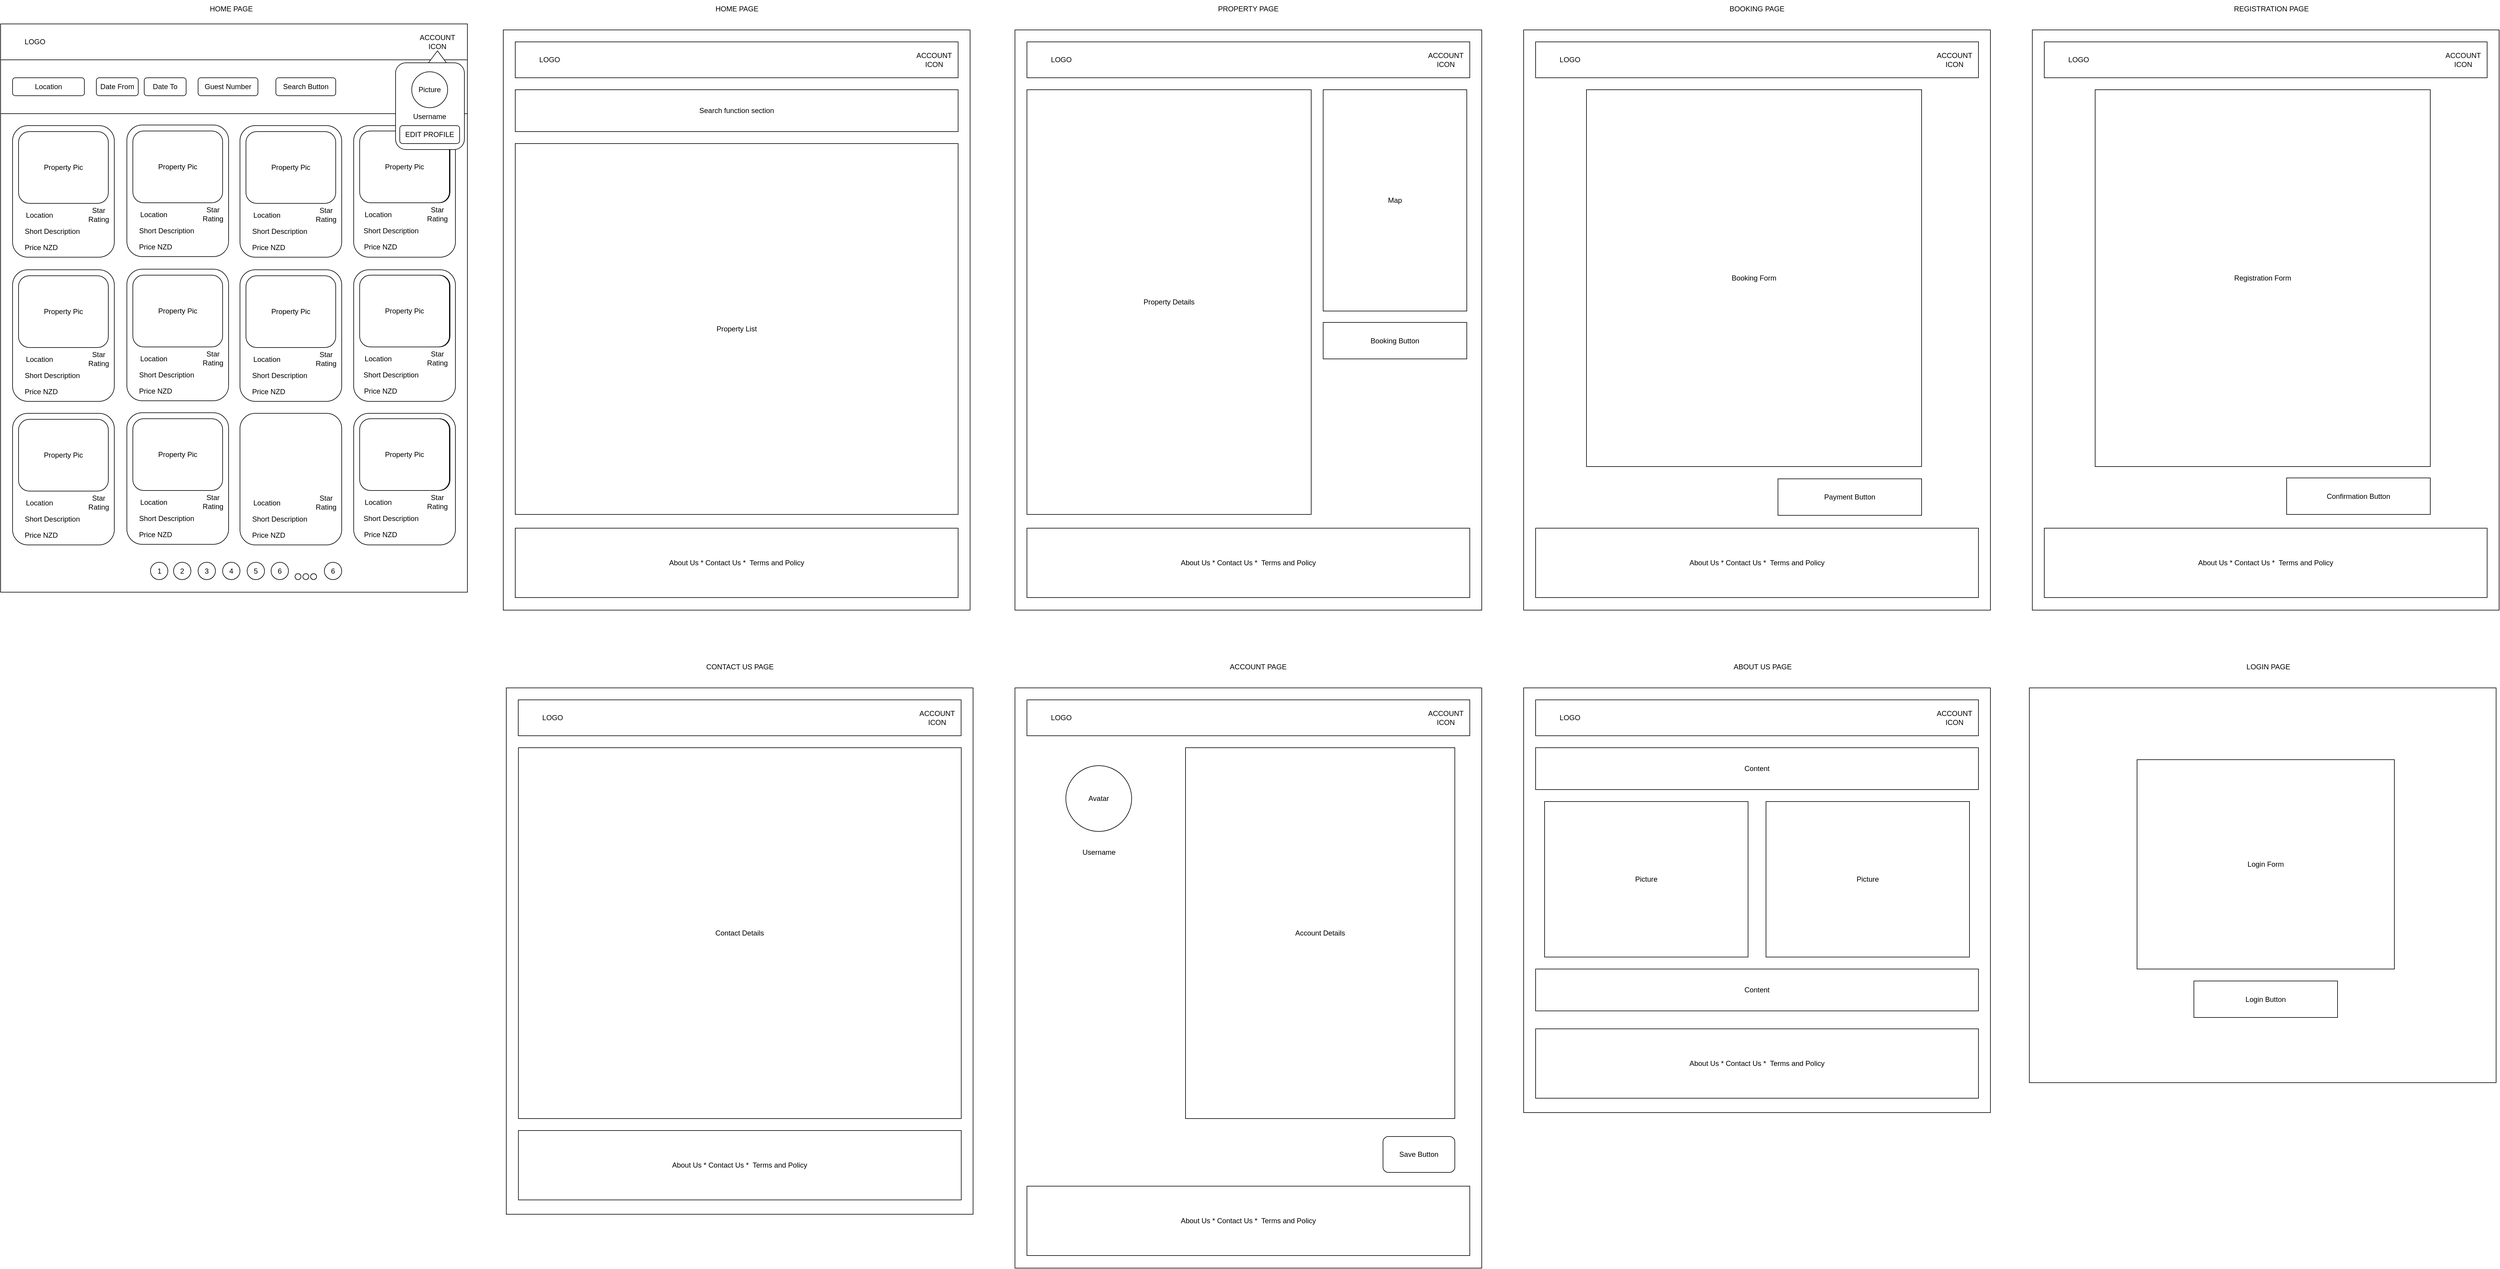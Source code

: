 <mxfile version="22.0.2" type="device">
  <diagram name="Page-1" id="8kRooMqRT-qM1oggBOMl">
    <mxGraphModel dx="5580" dy="2837" grid="1" gridSize="10" guides="1" tooltips="1" connect="1" arrows="1" fold="1" page="1" pageScale="1" pageWidth="850" pageHeight="1100" math="0" shadow="0">
      <root>
        <mxCell id="0" />
        <mxCell id="1" parent="0" />
        <mxCell id="JT_VdEqUhJPAOwOtaguy-189" value="" style="rounded=0;whiteSpace=wrap;html=1;" vertex="1" parent="1">
          <mxGeometry x="1735" y="50" width="780" height="970" as="geometry" />
        </mxCell>
        <mxCell id="JT_VdEqUhJPAOwOtaguy-4" value="" style="rounded=0;whiteSpace=wrap;html=1;" vertex="1" parent="1">
          <mxGeometry x="-820" y="50" width="780" height="970" as="geometry" />
        </mxCell>
        <mxCell id="JT_VdEqUhJPAOwOtaguy-144" value="" style="rounded=0;whiteSpace=wrap;html=1;" vertex="1" parent="1">
          <mxGeometry x="-800" y="70" width="740" height="60" as="geometry" />
        </mxCell>
        <mxCell id="JT_VdEqUhJPAOwOtaguy-5" value="" style="rounded=0;whiteSpace=wrap;html=1;" vertex="1" parent="1">
          <mxGeometry x="-1660" y="40" width="780" height="950" as="geometry" />
        </mxCell>
        <mxCell id="JT_VdEqUhJPAOwOtaguy-71" value="" style="rounded=1;whiteSpace=wrap;html=1;" vertex="1" parent="1">
          <mxGeometry x="-1070" y="210" width="170" height="220" as="geometry" />
        </mxCell>
        <mxCell id="JT_VdEqUhJPAOwOtaguy-78" value="Property Pic" style="rounded=1;whiteSpace=wrap;html=1;" vertex="1" parent="1">
          <mxGeometry x="-1059" y="219" width="150" height="120" as="geometry" />
        </mxCell>
        <mxCell id="JT_VdEqUhJPAOwOtaguy-72" value="Property Pic" style="rounded=1;whiteSpace=wrap;html=1;" vertex="1" parent="1">
          <mxGeometry x="-1060" y="219" width="150" height="120" as="geometry" />
        </mxCell>
        <mxCell id="JT_VdEqUhJPAOwOtaguy-11" value="" style="rounded=0;whiteSpace=wrap;html=1;" vertex="1" parent="1">
          <mxGeometry x="-1660" y="40" width="780" height="60" as="geometry" />
        </mxCell>
        <mxCell id="JT_VdEqUhJPAOwOtaguy-24" value="" style="rounded=0;whiteSpace=wrap;html=1;" vertex="1" parent="1">
          <mxGeometry x="-1660" y="100" width="780" height="90" as="geometry" />
        </mxCell>
        <mxCell id="JT_VdEqUhJPAOwOtaguy-12" value="LOGO" style="text;html=1;strokeColor=none;fillColor=none;align=center;verticalAlign=middle;whiteSpace=wrap;rounded=0;" vertex="1" parent="1">
          <mxGeometry x="-990" y="180" width="60" height="30" as="geometry" />
        </mxCell>
        <mxCell id="JT_VdEqUhJPAOwOtaguy-14" value="ACCOUNT&lt;br&gt;ICON" style="text;html=1;strokeColor=none;fillColor=none;align=center;verticalAlign=middle;whiteSpace=wrap;rounded=0;" vertex="1" parent="1">
          <mxGeometry x="-960" y="55" width="60" height="30" as="geometry" />
        </mxCell>
        <mxCell id="JT_VdEqUhJPAOwOtaguy-16" value="HOME PAGE" style="text;html=1;strokeColor=none;fillColor=none;align=center;verticalAlign=middle;whiteSpace=wrap;rounded=0;" vertex="1" parent="1">
          <mxGeometry x="-1312" width="75" height="30" as="geometry" />
        </mxCell>
        <mxCell id="JT_VdEqUhJPAOwOtaguy-18" value="" style="rounded=1;whiteSpace=wrap;html=1;" vertex="1" parent="1">
          <mxGeometry x="-1000" y="105" width="115" height="145" as="geometry" />
        </mxCell>
        <mxCell id="JT_VdEqUhJPAOwOtaguy-19" value="" style="triangle;whiteSpace=wrap;html=1;rotation=-90;" vertex="1" parent="1">
          <mxGeometry x="-940" y="80" width="20" height="30" as="geometry" />
        </mxCell>
        <mxCell id="JT_VdEqUhJPAOwOtaguy-20" value="Picture" style="ellipse;whiteSpace=wrap;html=1;aspect=fixed;" vertex="1" parent="1">
          <mxGeometry x="-973" y="120" width="60" height="60" as="geometry" />
        </mxCell>
        <mxCell id="JT_VdEqUhJPAOwOtaguy-21" value="Username" style="text;html=1;strokeColor=none;fillColor=none;align=center;verticalAlign=middle;whiteSpace=wrap;rounded=0;" vertex="1" parent="1">
          <mxGeometry x="-973" y="180" width="60" height="30" as="geometry" />
        </mxCell>
        <mxCell id="JT_VdEqUhJPAOwOtaguy-23" value="EDIT PROFILE" style="rounded=1;whiteSpace=wrap;html=1;" vertex="1" parent="1">
          <mxGeometry x="-993" y="210" width="100" height="30" as="geometry" />
        </mxCell>
        <mxCell id="JT_VdEqUhJPAOwOtaguy-25" value="Location" style="rounded=1;whiteSpace=wrap;html=1;" vertex="1" parent="1">
          <mxGeometry x="-1640" y="130" width="120" height="30" as="geometry" />
        </mxCell>
        <mxCell id="JT_VdEqUhJPAOwOtaguy-26" value="LOGO" style="text;html=1;strokeColor=none;fillColor=none;align=center;verticalAlign=middle;whiteSpace=wrap;rounded=0;" vertex="1" parent="1">
          <mxGeometry x="-1640" y="55" width="75" height="30" as="geometry" />
        </mxCell>
        <mxCell id="JT_VdEqUhJPAOwOtaguy-27" value="Date From" style="rounded=1;whiteSpace=wrap;html=1;" vertex="1" parent="1">
          <mxGeometry x="-1500" y="130" width="70" height="30" as="geometry" />
        </mxCell>
        <mxCell id="JT_VdEqUhJPAOwOtaguy-28" value="Date To" style="rounded=1;whiteSpace=wrap;html=1;" vertex="1" parent="1">
          <mxGeometry x="-1420" y="130" width="70" height="30" as="geometry" />
        </mxCell>
        <mxCell id="JT_VdEqUhJPAOwOtaguy-29" value="Guest Number" style="rounded=1;whiteSpace=wrap;html=1;" vertex="1" parent="1">
          <mxGeometry x="-1330" y="130" width="100" height="30" as="geometry" />
        </mxCell>
        <mxCell id="JT_VdEqUhJPAOwOtaguy-31" value="Search Button" style="rounded=1;whiteSpace=wrap;html=1;" vertex="1" parent="1">
          <mxGeometry x="-1200" y="130" width="100" height="30" as="geometry" />
        </mxCell>
        <mxCell id="JT_VdEqUhJPAOwOtaguy-34" value="" style="rounded=1;whiteSpace=wrap;html=1;" vertex="1" parent="1">
          <mxGeometry x="-1640" y="210" width="170" height="220" as="geometry" />
        </mxCell>
        <mxCell id="JT_VdEqUhJPAOwOtaguy-35" value="Property Pic" style="rounded=1;whiteSpace=wrap;html=1;" vertex="1" parent="1">
          <mxGeometry x="-1630" y="220" width="150" height="120" as="geometry" />
        </mxCell>
        <mxCell id="JT_VdEqUhJPAOwOtaguy-36" value="Location" style="text;html=1;strokeColor=none;fillColor=none;align=center;verticalAlign=middle;whiteSpace=wrap;rounded=0;" vertex="1" parent="1">
          <mxGeometry x="-1625" y="345" width="60" height="30" as="geometry" />
        </mxCell>
        <mxCell id="JT_VdEqUhJPAOwOtaguy-37" value="Short Description" style="text;html=1;strokeColor=none;fillColor=none;align=center;verticalAlign=middle;whiteSpace=wrap;rounded=0;" vertex="1" parent="1">
          <mxGeometry x="-1621" y="372" width="95" height="30" as="geometry" />
        </mxCell>
        <mxCell id="JT_VdEqUhJPAOwOtaguy-38" value="Price NZD" style="text;html=1;strokeColor=none;fillColor=none;align=center;verticalAlign=middle;whiteSpace=wrap;rounded=0;" vertex="1" parent="1">
          <mxGeometry x="-1622" y="399" width="60" height="30" as="geometry" />
        </mxCell>
        <mxCell id="JT_VdEqUhJPAOwOtaguy-39" value="Star&lt;br&gt;Rating" style="text;html=1;strokeColor=none;fillColor=none;align=center;verticalAlign=middle;whiteSpace=wrap;rounded=0;" vertex="1" parent="1">
          <mxGeometry x="-1526" y="344" width="60" height="30" as="geometry" />
        </mxCell>
        <mxCell id="JT_VdEqUhJPAOwOtaguy-59" value="" style="rounded=1;whiteSpace=wrap;html=1;" vertex="1" parent="1">
          <mxGeometry x="-1449" y="209" width="170" height="220" as="geometry" />
        </mxCell>
        <mxCell id="JT_VdEqUhJPAOwOtaguy-60" value="Property Pic" style="rounded=1;whiteSpace=wrap;html=1;" vertex="1" parent="1">
          <mxGeometry x="-1439" y="219" width="150" height="120" as="geometry" />
        </mxCell>
        <mxCell id="JT_VdEqUhJPAOwOtaguy-61" value="Location" style="text;html=1;strokeColor=none;fillColor=none;align=center;verticalAlign=middle;whiteSpace=wrap;rounded=0;" vertex="1" parent="1">
          <mxGeometry x="-1434" y="344" width="60" height="30" as="geometry" />
        </mxCell>
        <mxCell id="JT_VdEqUhJPAOwOtaguy-62" value="Short Description" style="text;html=1;strokeColor=none;fillColor=none;align=center;verticalAlign=middle;whiteSpace=wrap;rounded=0;" vertex="1" parent="1">
          <mxGeometry x="-1430" y="371" width="95" height="30" as="geometry" />
        </mxCell>
        <mxCell id="JT_VdEqUhJPAOwOtaguy-63" value="Price NZD" style="text;html=1;strokeColor=none;fillColor=none;align=center;verticalAlign=middle;whiteSpace=wrap;rounded=0;" vertex="1" parent="1">
          <mxGeometry x="-1431" y="398" width="60" height="30" as="geometry" />
        </mxCell>
        <mxCell id="JT_VdEqUhJPAOwOtaguy-64" value="Star&lt;br&gt;Rating" style="text;html=1;strokeColor=none;fillColor=none;align=center;verticalAlign=middle;whiteSpace=wrap;rounded=0;" vertex="1" parent="1">
          <mxGeometry x="-1335" y="343" width="60" height="30" as="geometry" />
        </mxCell>
        <mxCell id="JT_VdEqUhJPAOwOtaguy-65" value="" style="rounded=1;whiteSpace=wrap;html=1;" vertex="1" parent="1">
          <mxGeometry x="-1260" y="210" width="170" height="220" as="geometry" />
        </mxCell>
        <mxCell id="JT_VdEqUhJPAOwOtaguy-66" value="Property Pic" style="rounded=1;whiteSpace=wrap;html=1;" vertex="1" parent="1">
          <mxGeometry x="-1250" y="220" width="150" height="120" as="geometry" />
        </mxCell>
        <mxCell id="JT_VdEqUhJPAOwOtaguy-67" value="Location" style="text;html=1;strokeColor=none;fillColor=none;align=center;verticalAlign=middle;whiteSpace=wrap;rounded=0;" vertex="1" parent="1">
          <mxGeometry x="-1245" y="345" width="60" height="30" as="geometry" />
        </mxCell>
        <mxCell id="JT_VdEqUhJPAOwOtaguy-68" value="Short Description" style="text;html=1;strokeColor=none;fillColor=none;align=center;verticalAlign=middle;whiteSpace=wrap;rounded=0;" vertex="1" parent="1">
          <mxGeometry x="-1241" y="372" width="95" height="30" as="geometry" />
        </mxCell>
        <mxCell id="JT_VdEqUhJPAOwOtaguy-69" value="Price NZD" style="text;html=1;strokeColor=none;fillColor=none;align=center;verticalAlign=middle;whiteSpace=wrap;rounded=0;" vertex="1" parent="1">
          <mxGeometry x="-1242" y="399" width="60" height="30" as="geometry" />
        </mxCell>
        <mxCell id="JT_VdEqUhJPAOwOtaguy-70" value="Star&lt;br&gt;Rating" style="text;html=1;strokeColor=none;fillColor=none;align=center;verticalAlign=middle;whiteSpace=wrap;rounded=0;" vertex="1" parent="1">
          <mxGeometry x="-1146" y="344" width="60" height="30" as="geometry" />
        </mxCell>
        <mxCell id="JT_VdEqUhJPAOwOtaguy-73" value="Location" style="text;html=1;strokeColor=none;fillColor=none;align=center;verticalAlign=middle;whiteSpace=wrap;rounded=0;" vertex="1" parent="1">
          <mxGeometry x="-1059" y="344" width="60" height="30" as="geometry" />
        </mxCell>
        <mxCell id="JT_VdEqUhJPAOwOtaguy-74" value="Short Description" style="text;html=1;strokeColor=none;fillColor=none;align=center;verticalAlign=middle;whiteSpace=wrap;rounded=0;" vertex="1" parent="1">
          <mxGeometry x="-1055" y="371" width="95" height="30" as="geometry" />
        </mxCell>
        <mxCell id="JT_VdEqUhJPAOwOtaguy-75" value="Price NZD" style="text;html=1;strokeColor=none;fillColor=none;align=center;verticalAlign=middle;whiteSpace=wrap;rounded=0;" vertex="1" parent="1">
          <mxGeometry x="-1055" y="398" width="60" height="30" as="geometry" />
        </mxCell>
        <mxCell id="JT_VdEqUhJPAOwOtaguy-76" value="Star&lt;br&gt;Rating" style="text;html=1;strokeColor=none;fillColor=none;align=center;verticalAlign=middle;whiteSpace=wrap;rounded=0;" vertex="1" parent="1">
          <mxGeometry x="-960" y="343" width="60" height="30" as="geometry" />
        </mxCell>
        <mxCell id="JT_VdEqUhJPAOwOtaguy-79" value="" style="rounded=1;whiteSpace=wrap;html=1;" vertex="1" parent="1">
          <mxGeometry x="-1070" y="451" width="170" height="220" as="geometry" />
        </mxCell>
        <mxCell id="JT_VdEqUhJPAOwOtaguy-80" value="Property Pic" style="rounded=1;whiteSpace=wrap;html=1;" vertex="1" parent="1">
          <mxGeometry x="-1059" y="460" width="150" height="120" as="geometry" />
        </mxCell>
        <mxCell id="JT_VdEqUhJPAOwOtaguy-81" value="Property Pic" style="rounded=1;whiteSpace=wrap;html=1;" vertex="1" parent="1">
          <mxGeometry x="-1060" y="460" width="150" height="120" as="geometry" />
        </mxCell>
        <mxCell id="JT_VdEqUhJPAOwOtaguy-83" value="" style="rounded=1;whiteSpace=wrap;html=1;" vertex="1" parent="1">
          <mxGeometry x="-1640" y="451" width="170" height="220" as="geometry" />
        </mxCell>
        <mxCell id="JT_VdEqUhJPAOwOtaguy-84" value="Property Pic" style="rounded=1;whiteSpace=wrap;html=1;" vertex="1" parent="1">
          <mxGeometry x="-1630" y="461" width="150" height="120" as="geometry" />
        </mxCell>
        <mxCell id="JT_VdEqUhJPAOwOtaguy-85" value="Location" style="text;html=1;strokeColor=none;fillColor=none;align=center;verticalAlign=middle;whiteSpace=wrap;rounded=0;" vertex="1" parent="1">
          <mxGeometry x="-1625" y="586" width="60" height="30" as="geometry" />
        </mxCell>
        <mxCell id="JT_VdEqUhJPAOwOtaguy-86" value="Short Description" style="text;html=1;strokeColor=none;fillColor=none;align=center;verticalAlign=middle;whiteSpace=wrap;rounded=0;" vertex="1" parent="1">
          <mxGeometry x="-1621" y="613" width="95" height="30" as="geometry" />
        </mxCell>
        <mxCell id="JT_VdEqUhJPAOwOtaguy-87" value="Price NZD" style="text;html=1;strokeColor=none;fillColor=none;align=center;verticalAlign=middle;whiteSpace=wrap;rounded=0;" vertex="1" parent="1">
          <mxGeometry x="-1622" y="640" width="60" height="30" as="geometry" />
        </mxCell>
        <mxCell id="JT_VdEqUhJPAOwOtaguy-88" value="Star&lt;br&gt;Rating" style="text;html=1;strokeColor=none;fillColor=none;align=center;verticalAlign=middle;whiteSpace=wrap;rounded=0;" vertex="1" parent="1">
          <mxGeometry x="-1526" y="585" width="60" height="30" as="geometry" />
        </mxCell>
        <mxCell id="JT_VdEqUhJPAOwOtaguy-89" value="" style="rounded=1;whiteSpace=wrap;html=1;" vertex="1" parent="1">
          <mxGeometry x="-1449" y="450" width="170" height="220" as="geometry" />
        </mxCell>
        <mxCell id="JT_VdEqUhJPAOwOtaguy-90" value="Property Pic" style="rounded=1;whiteSpace=wrap;html=1;" vertex="1" parent="1">
          <mxGeometry x="-1439" y="460" width="150" height="120" as="geometry" />
        </mxCell>
        <mxCell id="JT_VdEqUhJPAOwOtaguy-91" value="Location" style="text;html=1;strokeColor=none;fillColor=none;align=center;verticalAlign=middle;whiteSpace=wrap;rounded=0;" vertex="1" parent="1">
          <mxGeometry x="-1434" y="585" width="60" height="30" as="geometry" />
        </mxCell>
        <mxCell id="JT_VdEqUhJPAOwOtaguy-92" value="Short Description" style="text;html=1;strokeColor=none;fillColor=none;align=center;verticalAlign=middle;whiteSpace=wrap;rounded=0;" vertex="1" parent="1">
          <mxGeometry x="-1430" y="612" width="95" height="30" as="geometry" />
        </mxCell>
        <mxCell id="JT_VdEqUhJPAOwOtaguy-93" value="Price NZD" style="text;html=1;strokeColor=none;fillColor=none;align=center;verticalAlign=middle;whiteSpace=wrap;rounded=0;" vertex="1" parent="1">
          <mxGeometry x="-1431" y="639" width="60" height="30" as="geometry" />
        </mxCell>
        <mxCell id="JT_VdEqUhJPAOwOtaguy-94" value="Star&lt;br&gt;Rating" style="text;html=1;strokeColor=none;fillColor=none;align=center;verticalAlign=middle;whiteSpace=wrap;rounded=0;" vertex="1" parent="1">
          <mxGeometry x="-1335" y="584" width="60" height="30" as="geometry" />
        </mxCell>
        <mxCell id="JT_VdEqUhJPAOwOtaguy-95" value="" style="rounded=1;whiteSpace=wrap;html=1;" vertex="1" parent="1">
          <mxGeometry x="-1260" y="451" width="170" height="220" as="geometry" />
        </mxCell>
        <mxCell id="JT_VdEqUhJPAOwOtaguy-96" value="Property Pic" style="rounded=1;whiteSpace=wrap;html=1;" vertex="1" parent="1">
          <mxGeometry x="-1250" y="461" width="150" height="120" as="geometry" />
        </mxCell>
        <mxCell id="JT_VdEqUhJPAOwOtaguy-97" value="Location" style="text;html=1;strokeColor=none;fillColor=none;align=center;verticalAlign=middle;whiteSpace=wrap;rounded=0;" vertex="1" parent="1">
          <mxGeometry x="-1245" y="586" width="60" height="30" as="geometry" />
        </mxCell>
        <mxCell id="JT_VdEqUhJPAOwOtaguy-98" value="Short Description" style="text;html=1;strokeColor=none;fillColor=none;align=center;verticalAlign=middle;whiteSpace=wrap;rounded=0;" vertex="1" parent="1">
          <mxGeometry x="-1241" y="613" width="95" height="30" as="geometry" />
        </mxCell>
        <mxCell id="JT_VdEqUhJPAOwOtaguy-99" value="Price NZD" style="text;html=1;strokeColor=none;fillColor=none;align=center;verticalAlign=middle;whiteSpace=wrap;rounded=0;" vertex="1" parent="1">
          <mxGeometry x="-1242" y="640" width="60" height="30" as="geometry" />
        </mxCell>
        <mxCell id="JT_VdEqUhJPAOwOtaguy-100" value="Star&lt;br&gt;Rating" style="text;html=1;strokeColor=none;fillColor=none;align=center;verticalAlign=middle;whiteSpace=wrap;rounded=0;" vertex="1" parent="1">
          <mxGeometry x="-1146" y="585" width="60" height="30" as="geometry" />
        </mxCell>
        <mxCell id="JT_VdEqUhJPAOwOtaguy-101" value="Location" style="text;html=1;strokeColor=none;fillColor=none;align=center;verticalAlign=middle;whiteSpace=wrap;rounded=0;" vertex="1" parent="1">
          <mxGeometry x="-1059" y="585" width="60" height="30" as="geometry" />
        </mxCell>
        <mxCell id="JT_VdEqUhJPAOwOtaguy-102" value="Short Description" style="text;html=1;strokeColor=none;fillColor=none;align=center;verticalAlign=middle;whiteSpace=wrap;rounded=0;" vertex="1" parent="1">
          <mxGeometry x="-1055" y="612" width="95" height="30" as="geometry" />
        </mxCell>
        <mxCell id="JT_VdEqUhJPAOwOtaguy-103" value="Price NZD" style="text;html=1;strokeColor=none;fillColor=none;align=center;verticalAlign=middle;whiteSpace=wrap;rounded=0;" vertex="1" parent="1">
          <mxGeometry x="-1055" y="639" width="60" height="30" as="geometry" />
        </mxCell>
        <mxCell id="JT_VdEqUhJPAOwOtaguy-104" value="Star&lt;br&gt;Rating" style="text;html=1;strokeColor=none;fillColor=none;align=center;verticalAlign=middle;whiteSpace=wrap;rounded=0;" vertex="1" parent="1">
          <mxGeometry x="-960" y="584" width="60" height="30" as="geometry" />
        </mxCell>
        <mxCell id="JT_VdEqUhJPAOwOtaguy-105" value="" style="rounded=1;whiteSpace=wrap;html=1;" vertex="1" parent="1">
          <mxGeometry x="-1070" y="691" width="170" height="220" as="geometry" />
        </mxCell>
        <mxCell id="JT_VdEqUhJPAOwOtaguy-106" value="Property Pic" style="rounded=1;whiteSpace=wrap;html=1;" vertex="1" parent="1">
          <mxGeometry x="-1059" y="700" width="150" height="120" as="geometry" />
        </mxCell>
        <mxCell id="JT_VdEqUhJPAOwOtaguy-107" value="Property Pic" style="rounded=1;whiteSpace=wrap;html=1;" vertex="1" parent="1">
          <mxGeometry x="-1060" y="700" width="150" height="120" as="geometry" />
        </mxCell>
        <mxCell id="JT_VdEqUhJPAOwOtaguy-108" value="" style="rounded=1;whiteSpace=wrap;html=1;" vertex="1" parent="1">
          <mxGeometry x="-1640" y="691" width="170" height="220" as="geometry" />
        </mxCell>
        <mxCell id="JT_VdEqUhJPAOwOtaguy-109" value="Property Pic" style="rounded=1;whiteSpace=wrap;html=1;" vertex="1" parent="1">
          <mxGeometry x="-1630" y="701" width="150" height="120" as="geometry" />
        </mxCell>
        <mxCell id="JT_VdEqUhJPAOwOtaguy-110" value="Location" style="text;html=1;strokeColor=none;fillColor=none;align=center;verticalAlign=middle;whiteSpace=wrap;rounded=0;" vertex="1" parent="1">
          <mxGeometry x="-1625" y="826" width="60" height="30" as="geometry" />
        </mxCell>
        <mxCell id="JT_VdEqUhJPAOwOtaguy-111" value="Short Description" style="text;html=1;strokeColor=none;fillColor=none;align=center;verticalAlign=middle;whiteSpace=wrap;rounded=0;" vertex="1" parent="1">
          <mxGeometry x="-1621" y="853" width="95" height="30" as="geometry" />
        </mxCell>
        <mxCell id="JT_VdEqUhJPAOwOtaguy-112" value="Price NZD" style="text;html=1;strokeColor=none;fillColor=none;align=center;verticalAlign=middle;whiteSpace=wrap;rounded=0;" vertex="1" parent="1">
          <mxGeometry x="-1622" y="880" width="60" height="30" as="geometry" />
        </mxCell>
        <mxCell id="JT_VdEqUhJPAOwOtaguy-113" value="Star&lt;br&gt;Rating" style="text;html=1;strokeColor=none;fillColor=none;align=center;verticalAlign=middle;whiteSpace=wrap;rounded=0;" vertex="1" parent="1">
          <mxGeometry x="-1526" y="825" width="60" height="30" as="geometry" />
        </mxCell>
        <mxCell id="JT_VdEqUhJPAOwOtaguy-114" value="" style="rounded=1;whiteSpace=wrap;html=1;" vertex="1" parent="1">
          <mxGeometry x="-1449" y="690" width="170" height="220" as="geometry" />
        </mxCell>
        <mxCell id="JT_VdEqUhJPAOwOtaguy-115" value="Property Pic" style="rounded=1;whiteSpace=wrap;html=1;" vertex="1" parent="1">
          <mxGeometry x="-1439" y="700" width="150" height="120" as="geometry" />
        </mxCell>
        <mxCell id="JT_VdEqUhJPAOwOtaguy-116" value="Location" style="text;html=1;strokeColor=none;fillColor=none;align=center;verticalAlign=middle;whiteSpace=wrap;rounded=0;" vertex="1" parent="1">
          <mxGeometry x="-1434" y="825" width="60" height="30" as="geometry" />
        </mxCell>
        <mxCell id="JT_VdEqUhJPAOwOtaguy-117" value="Short Description" style="text;html=1;strokeColor=none;fillColor=none;align=center;verticalAlign=middle;whiteSpace=wrap;rounded=0;" vertex="1" parent="1">
          <mxGeometry x="-1430" y="852" width="95" height="30" as="geometry" />
        </mxCell>
        <mxCell id="JT_VdEqUhJPAOwOtaguy-118" value="Price NZD" style="text;html=1;strokeColor=none;fillColor=none;align=center;verticalAlign=middle;whiteSpace=wrap;rounded=0;" vertex="1" parent="1">
          <mxGeometry x="-1431" y="879" width="60" height="30" as="geometry" />
        </mxCell>
        <mxCell id="JT_VdEqUhJPAOwOtaguy-119" value="Star&lt;br&gt;Rating" style="text;html=1;strokeColor=none;fillColor=none;align=center;verticalAlign=middle;whiteSpace=wrap;rounded=0;" vertex="1" parent="1">
          <mxGeometry x="-1335" y="824" width="60" height="30" as="geometry" />
        </mxCell>
        <mxCell id="JT_VdEqUhJPAOwOtaguy-120" value="" style="rounded=1;whiteSpace=wrap;html=1;" vertex="1" parent="1">
          <mxGeometry x="-1260" y="691" width="170" height="220" as="geometry" />
        </mxCell>
        <mxCell id="JT_VdEqUhJPAOwOtaguy-122" value="Location" style="text;html=1;strokeColor=none;fillColor=none;align=center;verticalAlign=middle;whiteSpace=wrap;rounded=0;" vertex="1" parent="1">
          <mxGeometry x="-1245" y="826" width="60" height="30" as="geometry" />
        </mxCell>
        <mxCell id="JT_VdEqUhJPAOwOtaguy-123" value="Short Description" style="text;html=1;strokeColor=none;fillColor=none;align=center;verticalAlign=middle;whiteSpace=wrap;rounded=0;" vertex="1" parent="1">
          <mxGeometry x="-1241" y="853" width="95" height="30" as="geometry" />
        </mxCell>
        <mxCell id="JT_VdEqUhJPAOwOtaguy-124" value="Price NZD" style="text;html=1;strokeColor=none;fillColor=none;align=center;verticalAlign=middle;whiteSpace=wrap;rounded=0;" vertex="1" parent="1">
          <mxGeometry x="-1242" y="880" width="60" height="30" as="geometry" />
        </mxCell>
        <mxCell id="JT_VdEqUhJPAOwOtaguy-125" value="Star&lt;br&gt;Rating" style="text;html=1;strokeColor=none;fillColor=none;align=center;verticalAlign=middle;whiteSpace=wrap;rounded=0;" vertex="1" parent="1">
          <mxGeometry x="-1146" y="825" width="60" height="30" as="geometry" />
        </mxCell>
        <mxCell id="JT_VdEqUhJPAOwOtaguy-126" value="Location" style="text;html=1;strokeColor=none;fillColor=none;align=center;verticalAlign=middle;whiteSpace=wrap;rounded=0;" vertex="1" parent="1">
          <mxGeometry x="-1059" y="825" width="60" height="30" as="geometry" />
        </mxCell>
        <mxCell id="JT_VdEqUhJPAOwOtaguy-127" value="Short Description" style="text;html=1;strokeColor=none;fillColor=none;align=center;verticalAlign=middle;whiteSpace=wrap;rounded=0;" vertex="1" parent="1">
          <mxGeometry x="-1055" y="852" width="95" height="30" as="geometry" />
        </mxCell>
        <mxCell id="JT_VdEqUhJPAOwOtaguy-128" value="Price NZD" style="text;html=1;strokeColor=none;fillColor=none;align=center;verticalAlign=middle;whiteSpace=wrap;rounded=0;" vertex="1" parent="1">
          <mxGeometry x="-1055" y="879" width="60" height="30" as="geometry" />
        </mxCell>
        <mxCell id="JT_VdEqUhJPAOwOtaguy-129" value="Star&lt;br&gt;Rating" style="text;html=1;strokeColor=none;fillColor=none;align=center;verticalAlign=middle;whiteSpace=wrap;rounded=0;" vertex="1" parent="1">
          <mxGeometry x="-960" y="824" width="60" height="30" as="geometry" />
        </mxCell>
        <mxCell id="JT_VdEqUhJPAOwOtaguy-130" value="1" style="ellipse;whiteSpace=wrap;html=1;aspect=fixed;" vertex="1" parent="1">
          <mxGeometry x="-1409.5" y="940" width="29" height="29" as="geometry" />
        </mxCell>
        <mxCell id="JT_VdEqUhJPAOwOtaguy-131" value="2" style="ellipse;whiteSpace=wrap;html=1;aspect=fixed;" vertex="1" parent="1">
          <mxGeometry x="-1371" y="940" width="29" height="29" as="geometry" />
        </mxCell>
        <mxCell id="JT_VdEqUhJPAOwOtaguy-132" value="3" style="ellipse;whiteSpace=wrap;html=1;aspect=fixed;" vertex="1" parent="1">
          <mxGeometry x="-1330" y="940" width="29" height="29" as="geometry" />
        </mxCell>
        <mxCell id="JT_VdEqUhJPAOwOtaguy-133" value="4" style="ellipse;whiteSpace=wrap;html=1;aspect=fixed;" vertex="1" parent="1">
          <mxGeometry x="-1289" y="940" width="29" height="29" as="geometry" />
        </mxCell>
        <mxCell id="JT_VdEqUhJPAOwOtaguy-134" value="5" style="ellipse;whiteSpace=wrap;html=1;aspect=fixed;" vertex="1" parent="1">
          <mxGeometry x="-1248" y="940" width="29" height="29" as="geometry" />
        </mxCell>
        <mxCell id="JT_VdEqUhJPAOwOtaguy-135" value="6" style="ellipse;whiteSpace=wrap;html=1;aspect=fixed;" vertex="1" parent="1">
          <mxGeometry x="-1208" y="940" width="29" height="29" as="geometry" />
        </mxCell>
        <mxCell id="JT_VdEqUhJPAOwOtaguy-136" value="" style="ellipse;whiteSpace=wrap;html=1;aspect=fixed;" vertex="1" parent="1">
          <mxGeometry x="-1168" y="959" width="10" height="10" as="geometry" />
        </mxCell>
        <mxCell id="JT_VdEqUhJPAOwOtaguy-137" value="" style="ellipse;whiteSpace=wrap;html=1;aspect=fixed;" vertex="1" parent="1">
          <mxGeometry x="-1155" y="959" width="10" height="10" as="geometry" />
        </mxCell>
        <mxCell id="JT_VdEqUhJPAOwOtaguy-138" value="" style="ellipse;whiteSpace=wrap;html=1;aspect=fixed;" vertex="1" parent="1">
          <mxGeometry x="-1142" y="959" width="10" height="10" as="geometry" />
        </mxCell>
        <mxCell id="JT_VdEqUhJPAOwOtaguy-140" value="6" style="ellipse;whiteSpace=wrap;html=1;aspect=fixed;" vertex="1" parent="1">
          <mxGeometry x="-1119" y="940" width="29" height="29" as="geometry" />
        </mxCell>
        <mxCell id="JT_VdEqUhJPAOwOtaguy-148" value="ACCOUNT&lt;br&gt;ICON" style="text;html=1;strokeColor=none;fillColor=none;align=center;verticalAlign=middle;whiteSpace=wrap;rounded=0;" vertex="1" parent="1">
          <mxGeometry x="-130" y="85" width="60" height="30" as="geometry" />
        </mxCell>
        <mxCell id="JT_VdEqUhJPAOwOtaguy-149" value="Search function section" style="rounded=0;whiteSpace=wrap;html=1;" vertex="1" parent="1">
          <mxGeometry x="-800" y="150" width="740" height="70" as="geometry" />
        </mxCell>
        <mxCell id="JT_VdEqUhJPAOwOtaguy-150" value="Property List" style="rounded=0;whiteSpace=wrap;html=1;" vertex="1" parent="1">
          <mxGeometry x="-800" y="240" width="740" height="620" as="geometry" />
        </mxCell>
        <mxCell id="JT_VdEqUhJPAOwOtaguy-151" value="HOME PAGE" style="text;html=1;strokeColor=none;fillColor=none;align=center;verticalAlign=middle;whiteSpace=wrap;rounded=0;" vertex="1" parent="1">
          <mxGeometry x="-467.5" width="75" height="30" as="geometry" />
        </mxCell>
        <mxCell id="JT_VdEqUhJPAOwOtaguy-152" value="About Us * Contact Us *&amp;nbsp; Terms and Policy" style="rounded=0;whiteSpace=wrap;html=1;" vertex="1" parent="1">
          <mxGeometry x="-800" y="883" width="740" height="116" as="geometry" />
        </mxCell>
        <mxCell id="JT_VdEqUhJPAOwOtaguy-153" value="PROPERTY PAGE" style="text;html=1;strokeColor=none;fillColor=none;align=center;verticalAlign=middle;whiteSpace=wrap;rounded=0;" vertex="1" parent="1">
          <mxGeometry x="369" width="112" height="30" as="geometry" />
        </mxCell>
        <mxCell id="JT_VdEqUhJPAOwOtaguy-158" value="LOGO" style="text;html=1;strokeColor=none;fillColor=none;align=center;verticalAlign=middle;whiteSpace=wrap;rounded=0;" vertex="1" parent="1">
          <mxGeometry x="-780" y="85" width="75" height="30" as="geometry" />
        </mxCell>
        <mxCell id="JT_VdEqUhJPAOwOtaguy-167" value="" style="rounded=0;whiteSpace=wrap;html=1;" vertex="1" parent="1">
          <mxGeometry x="35" y="50" width="780" height="970" as="geometry" />
        </mxCell>
        <mxCell id="JT_VdEqUhJPAOwOtaguy-168" value="" style="rounded=0;whiteSpace=wrap;html=1;" vertex="1" parent="1">
          <mxGeometry x="55" y="70" width="740" height="60" as="geometry" />
        </mxCell>
        <mxCell id="JT_VdEqUhJPAOwOtaguy-169" value="ACCOUNT&lt;br&gt;ICON" style="text;html=1;strokeColor=none;fillColor=none;align=center;verticalAlign=middle;whiteSpace=wrap;rounded=0;" vertex="1" parent="1">
          <mxGeometry x="725" y="85" width="60" height="30" as="geometry" />
        </mxCell>
        <mxCell id="JT_VdEqUhJPAOwOtaguy-171" value="Property Details" style="rounded=0;whiteSpace=wrap;html=1;" vertex="1" parent="1">
          <mxGeometry x="55" y="150" width="475" height="710" as="geometry" />
        </mxCell>
        <mxCell id="JT_VdEqUhJPAOwOtaguy-172" value="About Us * Contact Us *&amp;nbsp; Terms and Policy" style="rounded=0;whiteSpace=wrap;html=1;" vertex="1" parent="1">
          <mxGeometry x="55" y="883" width="740" height="116" as="geometry" />
        </mxCell>
        <mxCell id="JT_VdEqUhJPAOwOtaguy-173" value="LOGO" style="text;html=1;strokeColor=none;fillColor=none;align=center;verticalAlign=middle;whiteSpace=wrap;rounded=0;" vertex="1" parent="1">
          <mxGeometry x="75" y="85" width="75" height="30" as="geometry" />
        </mxCell>
        <mxCell id="JT_VdEqUhJPAOwOtaguy-174" value="Map" style="rounded=0;whiteSpace=wrap;html=1;" vertex="1" parent="1">
          <mxGeometry x="550" y="150" width="240" height="370" as="geometry" />
        </mxCell>
        <mxCell id="JT_VdEqUhJPAOwOtaguy-175" value="Booking Button" style="rounded=0;whiteSpace=wrap;html=1;" vertex="1" parent="1">
          <mxGeometry x="550" y="539" width="240" height="61" as="geometry" />
        </mxCell>
        <mxCell id="JT_VdEqUhJPAOwOtaguy-178" value="BOOKING PAGE" style="text;html=1;strokeColor=none;fillColor=none;align=center;verticalAlign=middle;whiteSpace=wrap;rounded=0;" vertex="1" parent="1">
          <mxGeometry x="1219" width="112" height="30" as="geometry" />
        </mxCell>
        <mxCell id="JT_VdEqUhJPAOwOtaguy-179" value="" style="rounded=0;whiteSpace=wrap;html=1;" vertex="1" parent="1">
          <mxGeometry x="885" y="50" width="780" height="970" as="geometry" />
        </mxCell>
        <mxCell id="JT_VdEqUhJPAOwOtaguy-180" value="" style="rounded=0;whiteSpace=wrap;html=1;" vertex="1" parent="1">
          <mxGeometry x="905" y="70" width="740" height="60" as="geometry" />
        </mxCell>
        <mxCell id="JT_VdEqUhJPAOwOtaguy-181" value="ACCOUNT&lt;br&gt;ICON" style="text;html=1;strokeColor=none;fillColor=none;align=center;verticalAlign=middle;whiteSpace=wrap;rounded=0;" vertex="1" parent="1">
          <mxGeometry x="1575" y="85" width="60" height="30" as="geometry" />
        </mxCell>
        <mxCell id="JT_VdEqUhJPAOwOtaguy-182" value="Booking Form" style="rounded=0;whiteSpace=wrap;html=1;" vertex="1" parent="1">
          <mxGeometry x="990" y="150" width="560" height="630" as="geometry" />
        </mxCell>
        <mxCell id="JT_VdEqUhJPAOwOtaguy-183" value="About Us * Contact Us *&amp;nbsp; Terms and Policy" style="rounded=0;whiteSpace=wrap;html=1;" vertex="1" parent="1">
          <mxGeometry x="905" y="883" width="740" height="116" as="geometry" />
        </mxCell>
        <mxCell id="JT_VdEqUhJPAOwOtaguy-184" value="LOGO" style="text;html=1;strokeColor=none;fillColor=none;align=center;verticalAlign=middle;whiteSpace=wrap;rounded=0;" vertex="1" parent="1">
          <mxGeometry x="925" y="85" width="75" height="30" as="geometry" />
        </mxCell>
        <mxCell id="JT_VdEqUhJPAOwOtaguy-187" value="Payment Button" style="rounded=0;whiteSpace=wrap;html=1;" vertex="1" parent="1">
          <mxGeometry x="1310" y="800.5" width="240" height="61" as="geometry" />
        </mxCell>
        <mxCell id="JT_VdEqUhJPAOwOtaguy-188" value="REGISTRATION PAGE" style="text;html=1;strokeColor=none;fillColor=none;align=center;verticalAlign=middle;whiteSpace=wrap;rounded=0;" vertex="1" parent="1">
          <mxGeometry x="2069" width="131" height="30" as="geometry" />
        </mxCell>
        <mxCell id="JT_VdEqUhJPAOwOtaguy-190" value="" style="rounded=0;whiteSpace=wrap;html=1;" vertex="1" parent="1">
          <mxGeometry x="1755" y="70" width="740" height="60" as="geometry" />
        </mxCell>
        <mxCell id="JT_VdEqUhJPAOwOtaguy-191" value="ACCOUNT&lt;br&gt;ICON" style="text;html=1;strokeColor=none;fillColor=none;align=center;verticalAlign=middle;whiteSpace=wrap;rounded=0;" vertex="1" parent="1">
          <mxGeometry x="2425" y="85" width="60" height="30" as="geometry" />
        </mxCell>
        <mxCell id="JT_VdEqUhJPAOwOtaguy-192" value="Registration Form" style="rounded=0;whiteSpace=wrap;html=1;" vertex="1" parent="1">
          <mxGeometry x="1840" y="150" width="560" height="630" as="geometry" />
        </mxCell>
        <mxCell id="JT_VdEqUhJPAOwOtaguy-193" value="About Us * Contact Us *&amp;nbsp; Terms and Policy" style="rounded=0;whiteSpace=wrap;html=1;" vertex="1" parent="1">
          <mxGeometry x="1755" y="883" width="740" height="116" as="geometry" />
        </mxCell>
        <mxCell id="JT_VdEqUhJPAOwOtaguy-194" value="LOGO" style="text;html=1;strokeColor=none;fillColor=none;align=center;verticalAlign=middle;whiteSpace=wrap;rounded=0;" vertex="1" parent="1">
          <mxGeometry x="1775" y="85" width="75" height="30" as="geometry" />
        </mxCell>
        <mxCell id="JT_VdEqUhJPAOwOtaguy-195" value="Confirmation Button" style="rounded=0;whiteSpace=wrap;html=1;" vertex="1" parent="1">
          <mxGeometry x="2160" y="799" width="240" height="61" as="geometry" />
        </mxCell>
        <mxCell id="JT_VdEqUhJPAOwOtaguy-196" value="LOGIN PAGE" style="text;html=1;strokeColor=none;fillColor=none;align=center;verticalAlign=middle;whiteSpace=wrap;rounded=0;" vertex="1" parent="1">
          <mxGeometry x="2064" y="1100" width="131" height="30" as="geometry" />
        </mxCell>
        <mxCell id="JT_VdEqUhJPAOwOtaguy-197" value="" style="rounded=0;whiteSpace=wrap;html=1;" vertex="1" parent="1">
          <mxGeometry x="1730" y="1150" width="780" height="660" as="geometry" />
        </mxCell>
        <mxCell id="JT_VdEqUhJPAOwOtaguy-200" value="Login Form" style="rounded=0;whiteSpace=wrap;html=1;" vertex="1" parent="1">
          <mxGeometry x="1910" y="1270" width="430" height="350" as="geometry" />
        </mxCell>
        <mxCell id="JT_VdEqUhJPAOwOtaguy-203" value="Login Button" style="rounded=0;whiteSpace=wrap;html=1;" vertex="1" parent="1">
          <mxGeometry x="2005" y="1640" width="240" height="61" as="geometry" />
        </mxCell>
        <mxCell id="JT_VdEqUhJPAOwOtaguy-204" value="ABOUT US PAGE" style="text;html=1;strokeColor=none;fillColor=none;align=center;verticalAlign=middle;whiteSpace=wrap;rounded=0;" vertex="1" parent="1">
          <mxGeometry x="1219" y="1100" width="131" height="30" as="geometry" />
        </mxCell>
        <mxCell id="JT_VdEqUhJPAOwOtaguy-219" value="" style="rounded=0;whiteSpace=wrap;html=1;" vertex="1" parent="1">
          <mxGeometry x="885" y="1150" width="780" height="710" as="geometry" />
        </mxCell>
        <mxCell id="JT_VdEqUhJPAOwOtaguy-220" value="" style="rounded=0;whiteSpace=wrap;html=1;" vertex="1" parent="1">
          <mxGeometry x="905" y="1170" width="740" height="60" as="geometry" />
        </mxCell>
        <mxCell id="JT_VdEqUhJPAOwOtaguy-221" value="ACCOUNT&lt;br&gt;ICON" style="text;html=1;strokeColor=none;fillColor=none;align=center;verticalAlign=middle;whiteSpace=wrap;rounded=0;" vertex="1" parent="1">
          <mxGeometry x="1575" y="1185" width="60" height="30" as="geometry" />
        </mxCell>
        <mxCell id="JT_VdEqUhJPAOwOtaguy-222" value="Content" style="rounded=0;whiteSpace=wrap;html=1;" vertex="1" parent="1">
          <mxGeometry x="905" y="1250" width="740" height="70" as="geometry" />
        </mxCell>
        <mxCell id="JT_VdEqUhJPAOwOtaguy-223" value="Picture" style="rounded=0;whiteSpace=wrap;html=1;" vertex="1" parent="1">
          <mxGeometry x="920" y="1340" width="340" height="260" as="geometry" />
        </mxCell>
        <mxCell id="JT_VdEqUhJPAOwOtaguy-225" value="About Us * Contact Us *&amp;nbsp; Terms and Policy" style="rounded=0;whiteSpace=wrap;html=1;" vertex="1" parent="1">
          <mxGeometry x="905" y="1720" width="740" height="116" as="geometry" />
        </mxCell>
        <mxCell id="JT_VdEqUhJPAOwOtaguy-226" value="LOGO" style="text;html=1;strokeColor=none;fillColor=none;align=center;verticalAlign=middle;whiteSpace=wrap;rounded=0;" vertex="1" parent="1">
          <mxGeometry x="925" y="1185" width="75" height="30" as="geometry" />
        </mxCell>
        <mxCell id="JT_VdEqUhJPAOwOtaguy-228" value="Picture" style="rounded=0;whiteSpace=wrap;html=1;" vertex="1" parent="1">
          <mxGeometry x="1290" y="1340" width="340" height="260" as="geometry" />
        </mxCell>
        <mxCell id="JT_VdEqUhJPAOwOtaguy-229" value="Content" style="rounded=0;whiteSpace=wrap;html=1;" vertex="1" parent="1">
          <mxGeometry x="905" y="1620" width="740" height="70" as="geometry" />
        </mxCell>
        <mxCell id="JT_VdEqUhJPAOwOtaguy-231" value="" style="rounded=0;whiteSpace=wrap;html=1;" vertex="1" parent="1">
          <mxGeometry x="35" y="1150" width="780" height="970" as="geometry" />
        </mxCell>
        <mxCell id="JT_VdEqUhJPAOwOtaguy-232" value="" style="rounded=0;whiteSpace=wrap;html=1;" vertex="1" parent="1">
          <mxGeometry x="55" y="1170" width="740" height="60" as="geometry" />
        </mxCell>
        <mxCell id="JT_VdEqUhJPAOwOtaguy-233" value="ACCOUNT&lt;br&gt;ICON" style="text;html=1;strokeColor=none;fillColor=none;align=center;verticalAlign=middle;whiteSpace=wrap;rounded=0;" vertex="1" parent="1">
          <mxGeometry x="725" y="1185" width="60" height="30" as="geometry" />
        </mxCell>
        <mxCell id="JT_VdEqUhJPAOwOtaguy-235" value="Account Details" style="rounded=0;whiteSpace=wrap;html=1;" vertex="1" parent="1">
          <mxGeometry x="320" y="1250" width="450" height="620" as="geometry" />
        </mxCell>
        <mxCell id="JT_VdEqUhJPAOwOtaguy-236" value="ACCOUNT PAGE" style="text;html=1;strokeColor=none;fillColor=none;align=center;verticalAlign=middle;whiteSpace=wrap;rounded=0;" vertex="1" parent="1">
          <mxGeometry x="390" y="1100" width="102.5" height="30" as="geometry" />
        </mxCell>
        <mxCell id="JT_VdEqUhJPAOwOtaguy-237" value="About Us * Contact Us *&amp;nbsp; Terms and Policy" style="rounded=0;whiteSpace=wrap;html=1;" vertex="1" parent="1">
          <mxGeometry x="55" y="1983" width="740" height="116" as="geometry" />
        </mxCell>
        <mxCell id="JT_VdEqUhJPAOwOtaguy-238" value="LOGO" style="text;html=1;strokeColor=none;fillColor=none;align=center;verticalAlign=middle;whiteSpace=wrap;rounded=0;" vertex="1" parent="1">
          <mxGeometry x="75" y="1185" width="75" height="30" as="geometry" />
        </mxCell>
        <mxCell id="JT_VdEqUhJPAOwOtaguy-240" value="Avatar" style="ellipse;whiteSpace=wrap;html=1;aspect=fixed;" vertex="1" parent="1">
          <mxGeometry x="120" y="1280" width="110" height="110" as="geometry" />
        </mxCell>
        <mxCell id="JT_VdEqUhJPAOwOtaguy-241" value="Username" style="text;html=1;strokeColor=none;fillColor=none;align=center;verticalAlign=middle;whiteSpace=wrap;rounded=0;" vertex="1" parent="1">
          <mxGeometry x="137.5" y="1410" width="75" height="30" as="geometry" />
        </mxCell>
        <mxCell id="JT_VdEqUhJPAOwOtaguy-242" value="Save Button" style="rounded=1;whiteSpace=wrap;html=1;" vertex="1" parent="1">
          <mxGeometry x="650" y="1900" width="120" height="60" as="geometry" />
        </mxCell>
        <mxCell id="JT_VdEqUhJPAOwOtaguy-243" value="" style="rounded=0;whiteSpace=wrap;html=1;" vertex="1" parent="1">
          <mxGeometry x="-815" y="1150" width="780" height="880" as="geometry" />
        </mxCell>
        <mxCell id="JT_VdEqUhJPAOwOtaguy-244" value="" style="rounded=0;whiteSpace=wrap;html=1;" vertex="1" parent="1">
          <mxGeometry x="-795" y="1170" width="740" height="60" as="geometry" />
        </mxCell>
        <mxCell id="JT_VdEqUhJPAOwOtaguy-245" value="ACCOUNT&lt;br&gt;ICON" style="text;html=1;strokeColor=none;fillColor=none;align=center;verticalAlign=middle;whiteSpace=wrap;rounded=0;" vertex="1" parent="1">
          <mxGeometry x="-125" y="1185" width="60" height="30" as="geometry" />
        </mxCell>
        <mxCell id="JT_VdEqUhJPAOwOtaguy-247" value="Contact Details" style="rounded=0;whiteSpace=wrap;html=1;" vertex="1" parent="1">
          <mxGeometry x="-794.75" y="1250" width="740" height="620" as="geometry" />
        </mxCell>
        <mxCell id="JT_VdEqUhJPAOwOtaguy-248" value="CONTACT US PAGE" style="text;html=1;strokeColor=none;fillColor=none;align=center;verticalAlign=middle;whiteSpace=wrap;rounded=0;" vertex="1" parent="1">
          <mxGeometry x="-491" y="1100" width="132.5" height="30" as="geometry" />
        </mxCell>
        <mxCell id="JT_VdEqUhJPAOwOtaguy-249" value="About Us * Contact Us *&amp;nbsp; Terms and Policy" style="rounded=0;whiteSpace=wrap;html=1;" vertex="1" parent="1">
          <mxGeometry x="-794.75" y="1890" width="740" height="116" as="geometry" />
        </mxCell>
        <mxCell id="JT_VdEqUhJPAOwOtaguy-250" value="LOGO" style="text;html=1;strokeColor=none;fillColor=none;align=center;verticalAlign=middle;whiteSpace=wrap;rounded=0;" vertex="1" parent="1">
          <mxGeometry x="-775" y="1185" width="75" height="30" as="geometry" />
        </mxCell>
      </root>
    </mxGraphModel>
  </diagram>
</mxfile>
